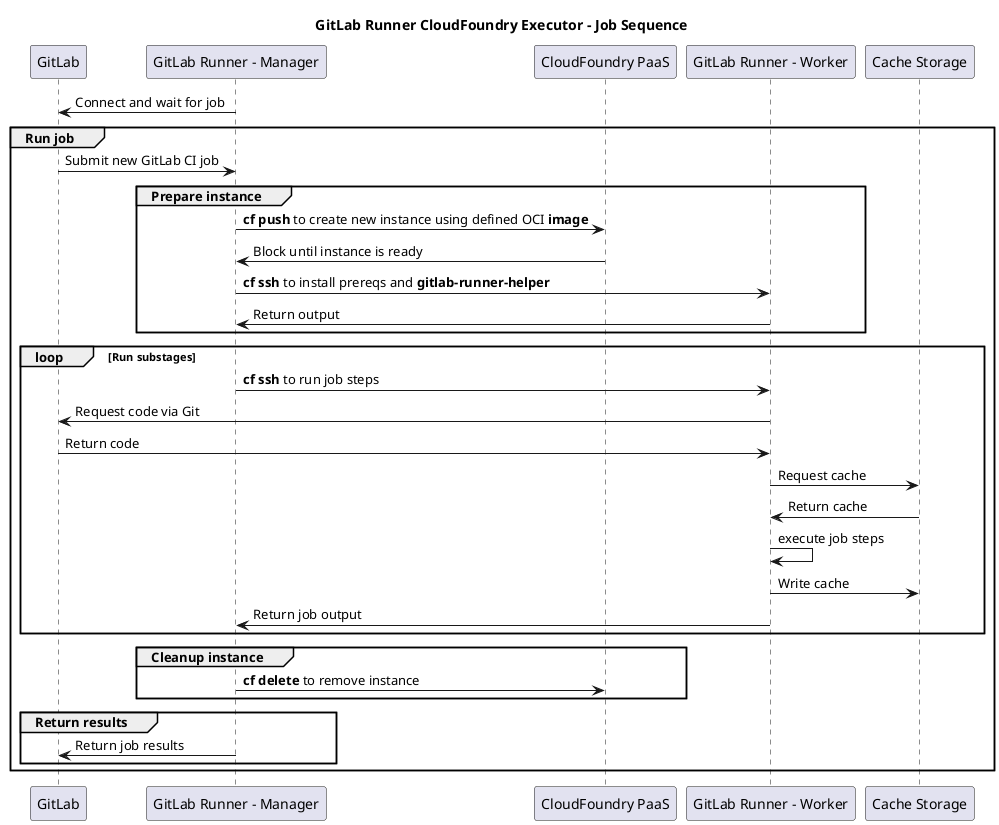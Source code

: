 @startuml

title GitLab Runner CloudFoundry Executor - Job Sequence

'skinparam monochrome true

'autonumber

participant "GitLab" as gitlab
participant "GitLab Runner - Manager" as glrm
participant "CloudFoundry PaaS" as cf
participant "GitLab Runner - Worker" as glrw
participant "Cache Storage" as cache
' Start

glrm -> gitlab : Connect and wait for job

group Run job
gitlab -> glrm : Submit new GitLab CI job

group Prepare instance
' prepare.sh
glrm -> cf : **cf push** to create new instance using defined OCI **image**
cf -> glrm : Block until instance is ready

glrm -> glrw : **cf ssh** to install prereqs and **gitlab-runner-helper**
glrw -> glrm : Return output
end

loop Run substages
' run.sh
glrm -> glrw : **cf ssh** to run job steps
glrw -> gitlab : Request code via Git
gitlab -> glrw : Return code
glrw -> cache : Request cache
cache -> glrw : Return cache

glrw -> glrw : execute job steps

glrw -> cache : Write cache

glrw -> glrm : Return job output
end

group Cleanup instance
glrm -> cf : **cf delete** to remove instance
end

group Return results
glrm -> gitlab : Return job results
end

end
@enduml
